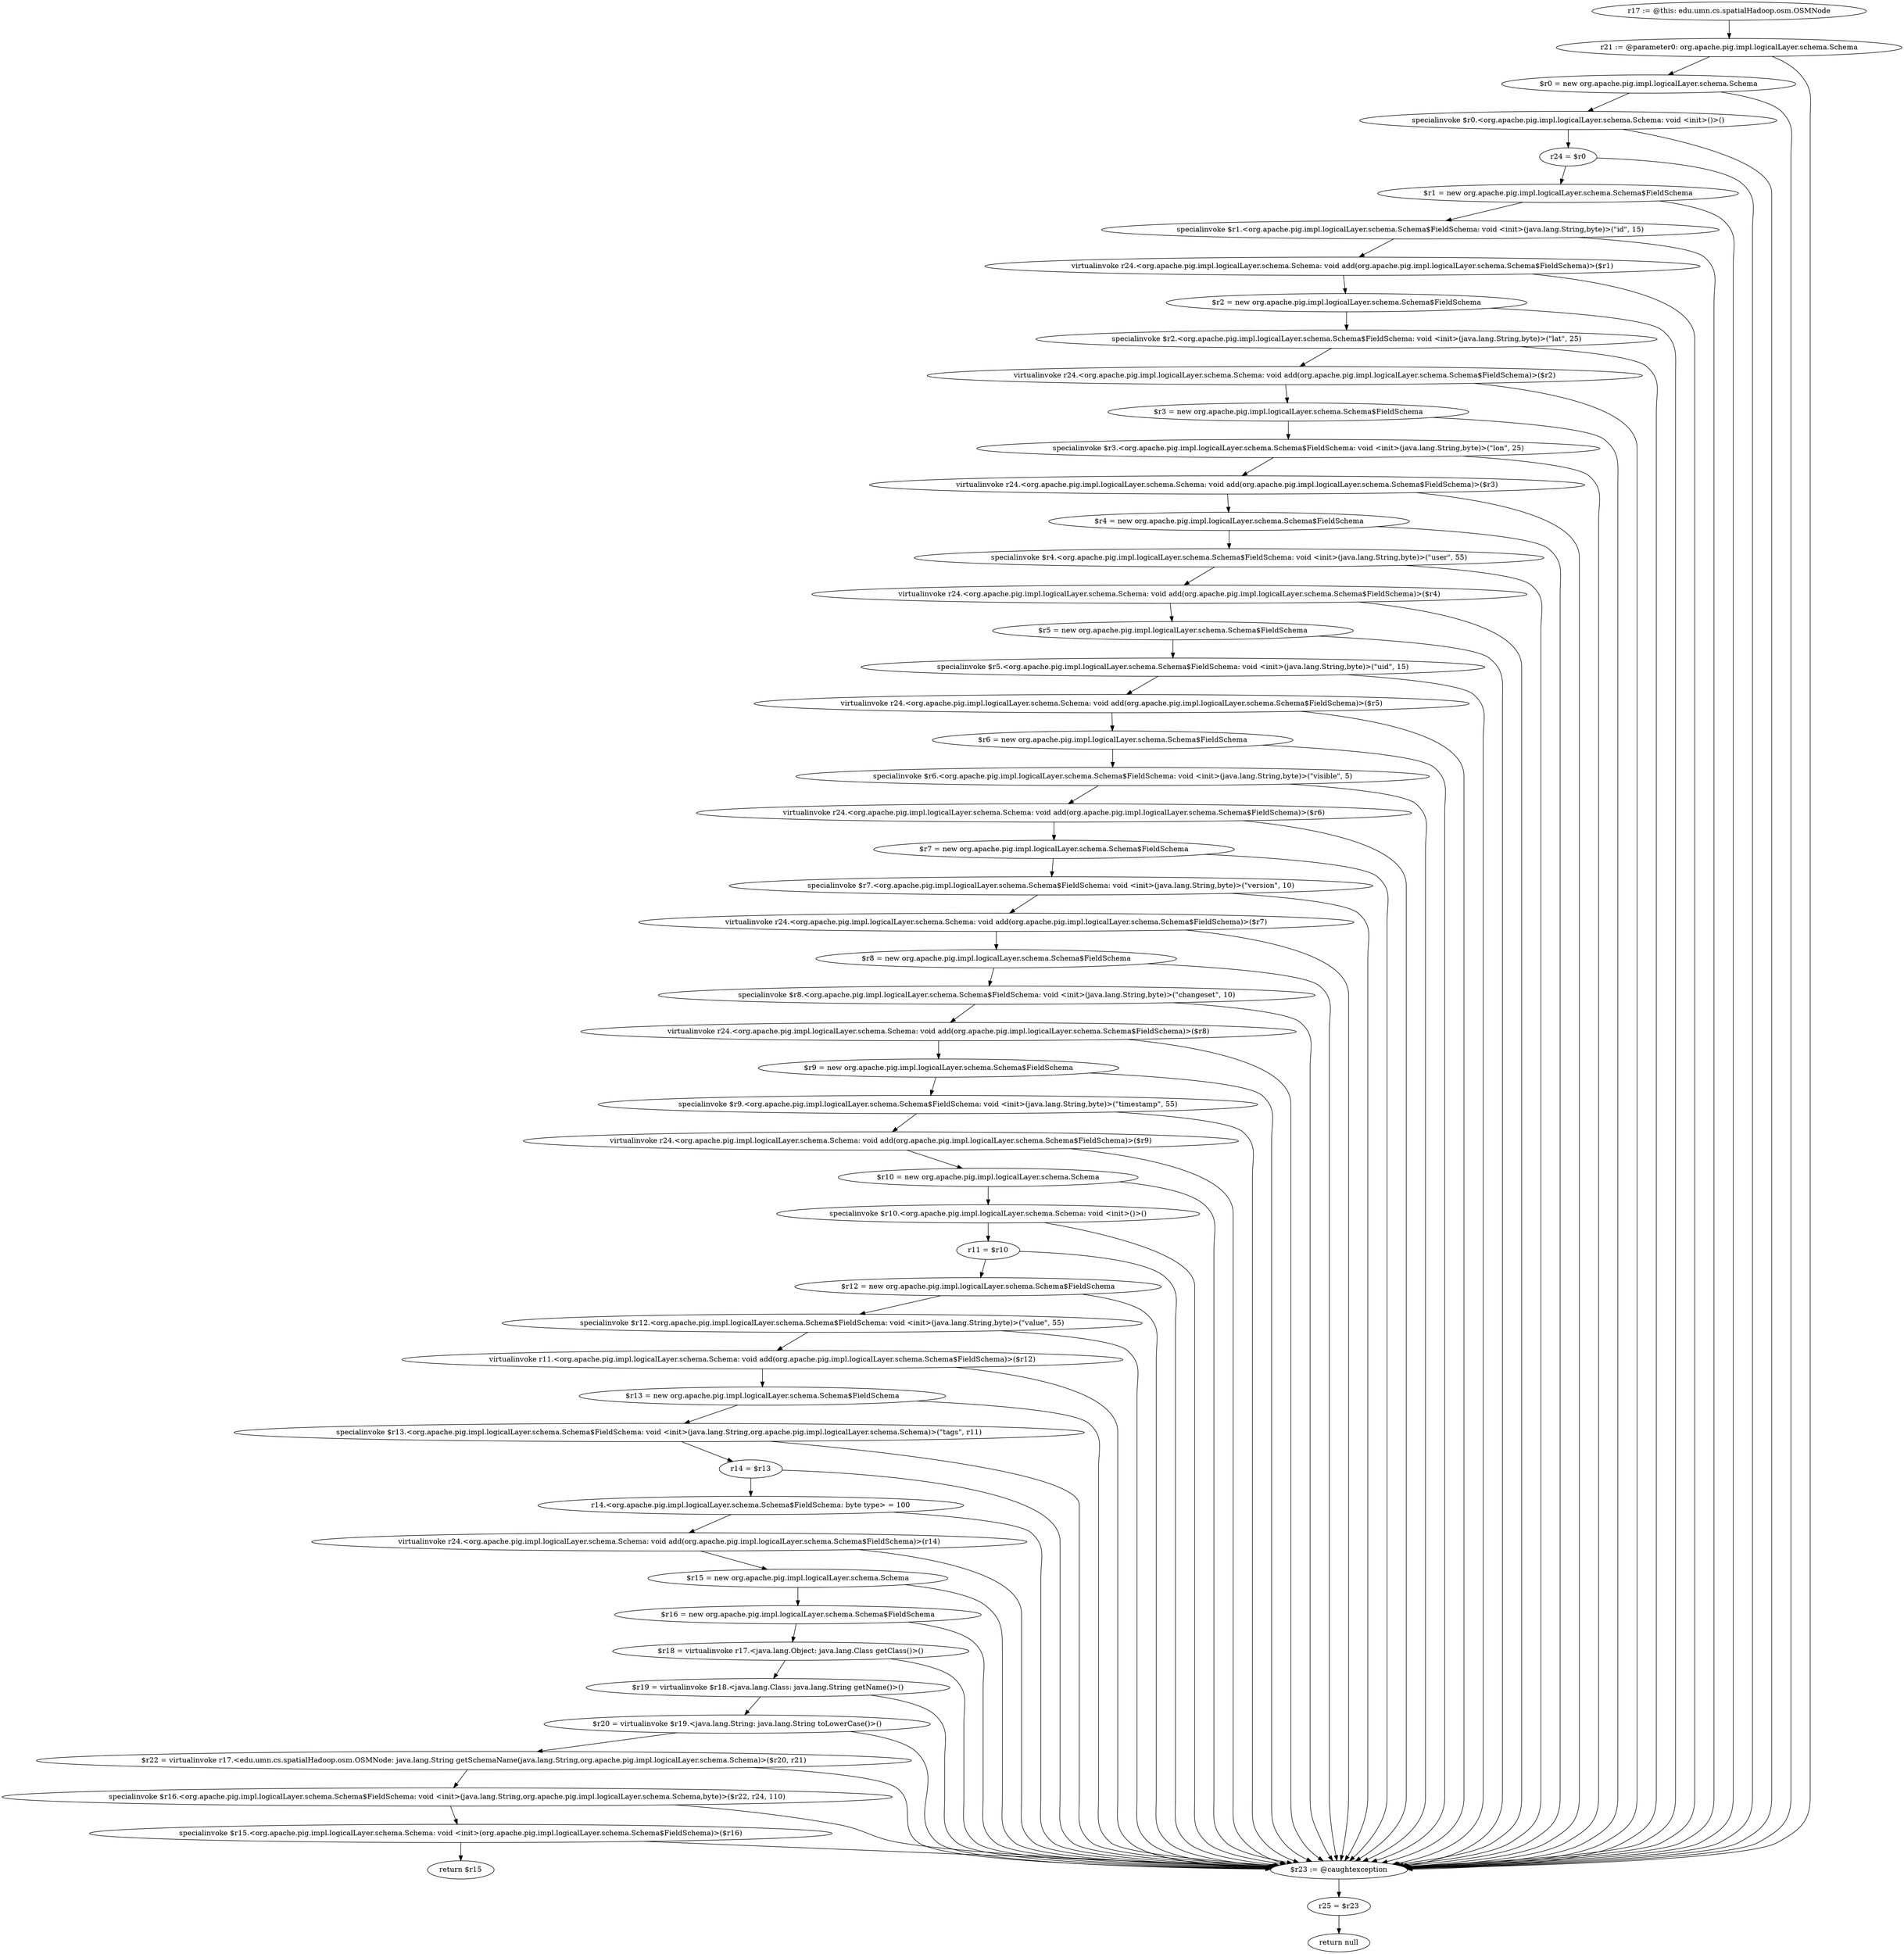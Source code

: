 digraph "unitGraph" {
    "r17 := @this: edu.umn.cs.spatialHadoop.osm.OSMNode"
    "r21 := @parameter0: org.apache.pig.impl.logicalLayer.schema.Schema"
    "$r0 = new org.apache.pig.impl.logicalLayer.schema.Schema"
    "specialinvoke $r0.<org.apache.pig.impl.logicalLayer.schema.Schema: void <init>()>()"
    "r24 = $r0"
    "$r1 = new org.apache.pig.impl.logicalLayer.schema.Schema$FieldSchema"
    "specialinvoke $r1.<org.apache.pig.impl.logicalLayer.schema.Schema$FieldSchema: void <init>(java.lang.String,byte)>(\"id\", 15)"
    "virtualinvoke r24.<org.apache.pig.impl.logicalLayer.schema.Schema: void add(org.apache.pig.impl.logicalLayer.schema.Schema$FieldSchema)>($r1)"
    "$r2 = new org.apache.pig.impl.logicalLayer.schema.Schema$FieldSchema"
    "specialinvoke $r2.<org.apache.pig.impl.logicalLayer.schema.Schema$FieldSchema: void <init>(java.lang.String,byte)>(\"lat\", 25)"
    "virtualinvoke r24.<org.apache.pig.impl.logicalLayer.schema.Schema: void add(org.apache.pig.impl.logicalLayer.schema.Schema$FieldSchema)>($r2)"
    "$r3 = new org.apache.pig.impl.logicalLayer.schema.Schema$FieldSchema"
    "specialinvoke $r3.<org.apache.pig.impl.logicalLayer.schema.Schema$FieldSchema: void <init>(java.lang.String,byte)>(\"lon\", 25)"
    "virtualinvoke r24.<org.apache.pig.impl.logicalLayer.schema.Schema: void add(org.apache.pig.impl.logicalLayer.schema.Schema$FieldSchema)>($r3)"
    "$r4 = new org.apache.pig.impl.logicalLayer.schema.Schema$FieldSchema"
    "specialinvoke $r4.<org.apache.pig.impl.logicalLayer.schema.Schema$FieldSchema: void <init>(java.lang.String,byte)>(\"user\", 55)"
    "virtualinvoke r24.<org.apache.pig.impl.logicalLayer.schema.Schema: void add(org.apache.pig.impl.logicalLayer.schema.Schema$FieldSchema)>($r4)"
    "$r5 = new org.apache.pig.impl.logicalLayer.schema.Schema$FieldSchema"
    "specialinvoke $r5.<org.apache.pig.impl.logicalLayer.schema.Schema$FieldSchema: void <init>(java.lang.String,byte)>(\"uid\", 15)"
    "virtualinvoke r24.<org.apache.pig.impl.logicalLayer.schema.Schema: void add(org.apache.pig.impl.logicalLayer.schema.Schema$FieldSchema)>($r5)"
    "$r6 = new org.apache.pig.impl.logicalLayer.schema.Schema$FieldSchema"
    "specialinvoke $r6.<org.apache.pig.impl.logicalLayer.schema.Schema$FieldSchema: void <init>(java.lang.String,byte)>(\"visible\", 5)"
    "virtualinvoke r24.<org.apache.pig.impl.logicalLayer.schema.Schema: void add(org.apache.pig.impl.logicalLayer.schema.Schema$FieldSchema)>($r6)"
    "$r7 = new org.apache.pig.impl.logicalLayer.schema.Schema$FieldSchema"
    "specialinvoke $r7.<org.apache.pig.impl.logicalLayer.schema.Schema$FieldSchema: void <init>(java.lang.String,byte)>(\"version\", 10)"
    "virtualinvoke r24.<org.apache.pig.impl.logicalLayer.schema.Schema: void add(org.apache.pig.impl.logicalLayer.schema.Schema$FieldSchema)>($r7)"
    "$r8 = new org.apache.pig.impl.logicalLayer.schema.Schema$FieldSchema"
    "specialinvoke $r8.<org.apache.pig.impl.logicalLayer.schema.Schema$FieldSchema: void <init>(java.lang.String,byte)>(\"changeset\", 10)"
    "virtualinvoke r24.<org.apache.pig.impl.logicalLayer.schema.Schema: void add(org.apache.pig.impl.logicalLayer.schema.Schema$FieldSchema)>($r8)"
    "$r9 = new org.apache.pig.impl.logicalLayer.schema.Schema$FieldSchema"
    "specialinvoke $r9.<org.apache.pig.impl.logicalLayer.schema.Schema$FieldSchema: void <init>(java.lang.String,byte)>(\"timestamp\", 55)"
    "virtualinvoke r24.<org.apache.pig.impl.logicalLayer.schema.Schema: void add(org.apache.pig.impl.logicalLayer.schema.Schema$FieldSchema)>($r9)"
    "$r10 = new org.apache.pig.impl.logicalLayer.schema.Schema"
    "specialinvoke $r10.<org.apache.pig.impl.logicalLayer.schema.Schema: void <init>()>()"
    "r11 = $r10"
    "$r12 = new org.apache.pig.impl.logicalLayer.schema.Schema$FieldSchema"
    "specialinvoke $r12.<org.apache.pig.impl.logicalLayer.schema.Schema$FieldSchema: void <init>(java.lang.String,byte)>(\"value\", 55)"
    "virtualinvoke r11.<org.apache.pig.impl.logicalLayer.schema.Schema: void add(org.apache.pig.impl.logicalLayer.schema.Schema$FieldSchema)>($r12)"
    "$r13 = new org.apache.pig.impl.logicalLayer.schema.Schema$FieldSchema"
    "specialinvoke $r13.<org.apache.pig.impl.logicalLayer.schema.Schema$FieldSchema: void <init>(java.lang.String,org.apache.pig.impl.logicalLayer.schema.Schema)>(\"tags\", r11)"
    "r14 = $r13"
    "r14.<org.apache.pig.impl.logicalLayer.schema.Schema$FieldSchema: byte type> = 100"
    "virtualinvoke r24.<org.apache.pig.impl.logicalLayer.schema.Schema: void add(org.apache.pig.impl.logicalLayer.schema.Schema$FieldSchema)>(r14)"
    "$r15 = new org.apache.pig.impl.logicalLayer.schema.Schema"
    "$r16 = new org.apache.pig.impl.logicalLayer.schema.Schema$FieldSchema"
    "$r18 = virtualinvoke r17.<java.lang.Object: java.lang.Class getClass()>()"
    "$r19 = virtualinvoke $r18.<java.lang.Class: java.lang.String getName()>()"
    "$r20 = virtualinvoke $r19.<java.lang.String: java.lang.String toLowerCase()>()"
    "$r22 = virtualinvoke r17.<edu.umn.cs.spatialHadoop.osm.OSMNode: java.lang.String getSchemaName(java.lang.String,org.apache.pig.impl.logicalLayer.schema.Schema)>($r20, r21)"
    "specialinvoke $r16.<org.apache.pig.impl.logicalLayer.schema.Schema$FieldSchema: void <init>(java.lang.String,org.apache.pig.impl.logicalLayer.schema.Schema,byte)>($r22, r24, 110)"
    "specialinvoke $r15.<org.apache.pig.impl.logicalLayer.schema.Schema: void <init>(org.apache.pig.impl.logicalLayer.schema.Schema$FieldSchema)>($r16)"
    "return $r15"
    "$r23 := @caughtexception"
    "r25 = $r23"
    "return null"
    "r17 := @this: edu.umn.cs.spatialHadoop.osm.OSMNode"->"r21 := @parameter0: org.apache.pig.impl.logicalLayer.schema.Schema";
    "r21 := @parameter0: org.apache.pig.impl.logicalLayer.schema.Schema"->"$r0 = new org.apache.pig.impl.logicalLayer.schema.Schema";
    "r21 := @parameter0: org.apache.pig.impl.logicalLayer.schema.Schema"->"$r23 := @caughtexception";
    "$r0 = new org.apache.pig.impl.logicalLayer.schema.Schema"->"specialinvoke $r0.<org.apache.pig.impl.logicalLayer.schema.Schema: void <init>()>()";
    "$r0 = new org.apache.pig.impl.logicalLayer.schema.Schema"->"$r23 := @caughtexception";
    "specialinvoke $r0.<org.apache.pig.impl.logicalLayer.schema.Schema: void <init>()>()"->"r24 = $r0";
    "specialinvoke $r0.<org.apache.pig.impl.logicalLayer.schema.Schema: void <init>()>()"->"$r23 := @caughtexception";
    "r24 = $r0"->"$r1 = new org.apache.pig.impl.logicalLayer.schema.Schema$FieldSchema";
    "r24 = $r0"->"$r23 := @caughtexception";
    "$r1 = new org.apache.pig.impl.logicalLayer.schema.Schema$FieldSchema"->"specialinvoke $r1.<org.apache.pig.impl.logicalLayer.schema.Schema$FieldSchema: void <init>(java.lang.String,byte)>(\"id\", 15)";
    "$r1 = new org.apache.pig.impl.logicalLayer.schema.Schema$FieldSchema"->"$r23 := @caughtexception";
    "specialinvoke $r1.<org.apache.pig.impl.logicalLayer.schema.Schema$FieldSchema: void <init>(java.lang.String,byte)>(\"id\", 15)"->"virtualinvoke r24.<org.apache.pig.impl.logicalLayer.schema.Schema: void add(org.apache.pig.impl.logicalLayer.schema.Schema$FieldSchema)>($r1)";
    "specialinvoke $r1.<org.apache.pig.impl.logicalLayer.schema.Schema$FieldSchema: void <init>(java.lang.String,byte)>(\"id\", 15)"->"$r23 := @caughtexception";
    "virtualinvoke r24.<org.apache.pig.impl.logicalLayer.schema.Schema: void add(org.apache.pig.impl.logicalLayer.schema.Schema$FieldSchema)>($r1)"->"$r2 = new org.apache.pig.impl.logicalLayer.schema.Schema$FieldSchema";
    "virtualinvoke r24.<org.apache.pig.impl.logicalLayer.schema.Schema: void add(org.apache.pig.impl.logicalLayer.schema.Schema$FieldSchema)>($r1)"->"$r23 := @caughtexception";
    "$r2 = new org.apache.pig.impl.logicalLayer.schema.Schema$FieldSchema"->"specialinvoke $r2.<org.apache.pig.impl.logicalLayer.schema.Schema$FieldSchema: void <init>(java.lang.String,byte)>(\"lat\", 25)";
    "$r2 = new org.apache.pig.impl.logicalLayer.schema.Schema$FieldSchema"->"$r23 := @caughtexception";
    "specialinvoke $r2.<org.apache.pig.impl.logicalLayer.schema.Schema$FieldSchema: void <init>(java.lang.String,byte)>(\"lat\", 25)"->"virtualinvoke r24.<org.apache.pig.impl.logicalLayer.schema.Schema: void add(org.apache.pig.impl.logicalLayer.schema.Schema$FieldSchema)>($r2)";
    "specialinvoke $r2.<org.apache.pig.impl.logicalLayer.schema.Schema$FieldSchema: void <init>(java.lang.String,byte)>(\"lat\", 25)"->"$r23 := @caughtexception";
    "virtualinvoke r24.<org.apache.pig.impl.logicalLayer.schema.Schema: void add(org.apache.pig.impl.logicalLayer.schema.Schema$FieldSchema)>($r2)"->"$r3 = new org.apache.pig.impl.logicalLayer.schema.Schema$FieldSchema";
    "virtualinvoke r24.<org.apache.pig.impl.logicalLayer.schema.Schema: void add(org.apache.pig.impl.logicalLayer.schema.Schema$FieldSchema)>($r2)"->"$r23 := @caughtexception";
    "$r3 = new org.apache.pig.impl.logicalLayer.schema.Schema$FieldSchema"->"specialinvoke $r3.<org.apache.pig.impl.logicalLayer.schema.Schema$FieldSchema: void <init>(java.lang.String,byte)>(\"lon\", 25)";
    "$r3 = new org.apache.pig.impl.logicalLayer.schema.Schema$FieldSchema"->"$r23 := @caughtexception";
    "specialinvoke $r3.<org.apache.pig.impl.logicalLayer.schema.Schema$FieldSchema: void <init>(java.lang.String,byte)>(\"lon\", 25)"->"virtualinvoke r24.<org.apache.pig.impl.logicalLayer.schema.Schema: void add(org.apache.pig.impl.logicalLayer.schema.Schema$FieldSchema)>($r3)";
    "specialinvoke $r3.<org.apache.pig.impl.logicalLayer.schema.Schema$FieldSchema: void <init>(java.lang.String,byte)>(\"lon\", 25)"->"$r23 := @caughtexception";
    "virtualinvoke r24.<org.apache.pig.impl.logicalLayer.schema.Schema: void add(org.apache.pig.impl.logicalLayer.schema.Schema$FieldSchema)>($r3)"->"$r4 = new org.apache.pig.impl.logicalLayer.schema.Schema$FieldSchema";
    "virtualinvoke r24.<org.apache.pig.impl.logicalLayer.schema.Schema: void add(org.apache.pig.impl.logicalLayer.schema.Schema$FieldSchema)>($r3)"->"$r23 := @caughtexception";
    "$r4 = new org.apache.pig.impl.logicalLayer.schema.Schema$FieldSchema"->"specialinvoke $r4.<org.apache.pig.impl.logicalLayer.schema.Schema$FieldSchema: void <init>(java.lang.String,byte)>(\"user\", 55)";
    "$r4 = new org.apache.pig.impl.logicalLayer.schema.Schema$FieldSchema"->"$r23 := @caughtexception";
    "specialinvoke $r4.<org.apache.pig.impl.logicalLayer.schema.Schema$FieldSchema: void <init>(java.lang.String,byte)>(\"user\", 55)"->"virtualinvoke r24.<org.apache.pig.impl.logicalLayer.schema.Schema: void add(org.apache.pig.impl.logicalLayer.schema.Schema$FieldSchema)>($r4)";
    "specialinvoke $r4.<org.apache.pig.impl.logicalLayer.schema.Schema$FieldSchema: void <init>(java.lang.String,byte)>(\"user\", 55)"->"$r23 := @caughtexception";
    "virtualinvoke r24.<org.apache.pig.impl.logicalLayer.schema.Schema: void add(org.apache.pig.impl.logicalLayer.schema.Schema$FieldSchema)>($r4)"->"$r5 = new org.apache.pig.impl.logicalLayer.schema.Schema$FieldSchema";
    "virtualinvoke r24.<org.apache.pig.impl.logicalLayer.schema.Schema: void add(org.apache.pig.impl.logicalLayer.schema.Schema$FieldSchema)>($r4)"->"$r23 := @caughtexception";
    "$r5 = new org.apache.pig.impl.logicalLayer.schema.Schema$FieldSchema"->"specialinvoke $r5.<org.apache.pig.impl.logicalLayer.schema.Schema$FieldSchema: void <init>(java.lang.String,byte)>(\"uid\", 15)";
    "$r5 = new org.apache.pig.impl.logicalLayer.schema.Schema$FieldSchema"->"$r23 := @caughtexception";
    "specialinvoke $r5.<org.apache.pig.impl.logicalLayer.schema.Schema$FieldSchema: void <init>(java.lang.String,byte)>(\"uid\", 15)"->"virtualinvoke r24.<org.apache.pig.impl.logicalLayer.schema.Schema: void add(org.apache.pig.impl.logicalLayer.schema.Schema$FieldSchema)>($r5)";
    "specialinvoke $r5.<org.apache.pig.impl.logicalLayer.schema.Schema$FieldSchema: void <init>(java.lang.String,byte)>(\"uid\", 15)"->"$r23 := @caughtexception";
    "virtualinvoke r24.<org.apache.pig.impl.logicalLayer.schema.Schema: void add(org.apache.pig.impl.logicalLayer.schema.Schema$FieldSchema)>($r5)"->"$r6 = new org.apache.pig.impl.logicalLayer.schema.Schema$FieldSchema";
    "virtualinvoke r24.<org.apache.pig.impl.logicalLayer.schema.Schema: void add(org.apache.pig.impl.logicalLayer.schema.Schema$FieldSchema)>($r5)"->"$r23 := @caughtexception";
    "$r6 = new org.apache.pig.impl.logicalLayer.schema.Schema$FieldSchema"->"specialinvoke $r6.<org.apache.pig.impl.logicalLayer.schema.Schema$FieldSchema: void <init>(java.lang.String,byte)>(\"visible\", 5)";
    "$r6 = new org.apache.pig.impl.logicalLayer.schema.Schema$FieldSchema"->"$r23 := @caughtexception";
    "specialinvoke $r6.<org.apache.pig.impl.logicalLayer.schema.Schema$FieldSchema: void <init>(java.lang.String,byte)>(\"visible\", 5)"->"virtualinvoke r24.<org.apache.pig.impl.logicalLayer.schema.Schema: void add(org.apache.pig.impl.logicalLayer.schema.Schema$FieldSchema)>($r6)";
    "specialinvoke $r6.<org.apache.pig.impl.logicalLayer.schema.Schema$FieldSchema: void <init>(java.lang.String,byte)>(\"visible\", 5)"->"$r23 := @caughtexception";
    "virtualinvoke r24.<org.apache.pig.impl.logicalLayer.schema.Schema: void add(org.apache.pig.impl.logicalLayer.schema.Schema$FieldSchema)>($r6)"->"$r7 = new org.apache.pig.impl.logicalLayer.schema.Schema$FieldSchema";
    "virtualinvoke r24.<org.apache.pig.impl.logicalLayer.schema.Schema: void add(org.apache.pig.impl.logicalLayer.schema.Schema$FieldSchema)>($r6)"->"$r23 := @caughtexception";
    "$r7 = new org.apache.pig.impl.logicalLayer.schema.Schema$FieldSchema"->"specialinvoke $r7.<org.apache.pig.impl.logicalLayer.schema.Schema$FieldSchema: void <init>(java.lang.String,byte)>(\"version\", 10)";
    "$r7 = new org.apache.pig.impl.logicalLayer.schema.Schema$FieldSchema"->"$r23 := @caughtexception";
    "specialinvoke $r7.<org.apache.pig.impl.logicalLayer.schema.Schema$FieldSchema: void <init>(java.lang.String,byte)>(\"version\", 10)"->"virtualinvoke r24.<org.apache.pig.impl.logicalLayer.schema.Schema: void add(org.apache.pig.impl.logicalLayer.schema.Schema$FieldSchema)>($r7)";
    "specialinvoke $r7.<org.apache.pig.impl.logicalLayer.schema.Schema$FieldSchema: void <init>(java.lang.String,byte)>(\"version\", 10)"->"$r23 := @caughtexception";
    "virtualinvoke r24.<org.apache.pig.impl.logicalLayer.schema.Schema: void add(org.apache.pig.impl.logicalLayer.schema.Schema$FieldSchema)>($r7)"->"$r8 = new org.apache.pig.impl.logicalLayer.schema.Schema$FieldSchema";
    "virtualinvoke r24.<org.apache.pig.impl.logicalLayer.schema.Schema: void add(org.apache.pig.impl.logicalLayer.schema.Schema$FieldSchema)>($r7)"->"$r23 := @caughtexception";
    "$r8 = new org.apache.pig.impl.logicalLayer.schema.Schema$FieldSchema"->"specialinvoke $r8.<org.apache.pig.impl.logicalLayer.schema.Schema$FieldSchema: void <init>(java.lang.String,byte)>(\"changeset\", 10)";
    "$r8 = new org.apache.pig.impl.logicalLayer.schema.Schema$FieldSchema"->"$r23 := @caughtexception";
    "specialinvoke $r8.<org.apache.pig.impl.logicalLayer.schema.Schema$FieldSchema: void <init>(java.lang.String,byte)>(\"changeset\", 10)"->"virtualinvoke r24.<org.apache.pig.impl.logicalLayer.schema.Schema: void add(org.apache.pig.impl.logicalLayer.schema.Schema$FieldSchema)>($r8)";
    "specialinvoke $r8.<org.apache.pig.impl.logicalLayer.schema.Schema$FieldSchema: void <init>(java.lang.String,byte)>(\"changeset\", 10)"->"$r23 := @caughtexception";
    "virtualinvoke r24.<org.apache.pig.impl.logicalLayer.schema.Schema: void add(org.apache.pig.impl.logicalLayer.schema.Schema$FieldSchema)>($r8)"->"$r9 = new org.apache.pig.impl.logicalLayer.schema.Schema$FieldSchema";
    "virtualinvoke r24.<org.apache.pig.impl.logicalLayer.schema.Schema: void add(org.apache.pig.impl.logicalLayer.schema.Schema$FieldSchema)>($r8)"->"$r23 := @caughtexception";
    "$r9 = new org.apache.pig.impl.logicalLayer.schema.Schema$FieldSchema"->"specialinvoke $r9.<org.apache.pig.impl.logicalLayer.schema.Schema$FieldSchema: void <init>(java.lang.String,byte)>(\"timestamp\", 55)";
    "$r9 = new org.apache.pig.impl.logicalLayer.schema.Schema$FieldSchema"->"$r23 := @caughtexception";
    "specialinvoke $r9.<org.apache.pig.impl.logicalLayer.schema.Schema$FieldSchema: void <init>(java.lang.String,byte)>(\"timestamp\", 55)"->"virtualinvoke r24.<org.apache.pig.impl.logicalLayer.schema.Schema: void add(org.apache.pig.impl.logicalLayer.schema.Schema$FieldSchema)>($r9)";
    "specialinvoke $r9.<org.apache.pig.impl.logicalLayer.schema.Schema$FieldSchema: void <init>(java.lang.String,byte)>(\"timestamp\", 55)"->"$r23 := @caughtexception";
    "virtualinvoke r24.<org.apache.pig.impl.logicalLayer.schema.Schema: void add(org.apache.pig.impl.logicalLayer.schema.Schema$FieldSchema)>($r9)"->"$r10 = new org.apache.pig.impl.logicalLayer.schema.Schema";
    "virtualinvoke r24.<org.apache.pig.impl.logicalLayer.schema.Schema: void add(org.apache.pig.impl.logicalLayer.schema.Schema$FieldSchema)>($r9)"->"$r23 := @caughtexception";
    "$r10 = new org.apache.pig.impl.logicalLayer.schema.Schema"->"specialinvoke $r10.<org.apache.pig.impl.logicalLayer.schema.Schema: void <init>()>()";
    "$r10 = new org.apache.pig.impl.logicalLayer.schema.Schema"->"$r23 := @caughtexception";
    "specialinvoke $r10.<org.apache.pig.impl.logicalLayer.schema.Schema: void <init>()>()"->"r11 = $r10";
    "specialinvoke $r10.<org.apache.pig.impl.logicalLayer.schema.Schema: void <init>()>()"->"$r23 := @caughtexception";
    "r11 = $r10"->"$r12 = new org.apache.pig.impl.logicalLayer.schema.Schema$FieldSchema";
    "r11 = $r10"->"$r23 := @caughtexception";
    "$r12 = new org.apache.pig.impl.logicalLayer.schema.Schema$FieldSchema"->"specialinvoke $r12.<org.apache.pig.impl.logicalLayer.schema.Schema$FieldSchema: void <init>(java.lang.String,byte)>(\"value\", 55)";
    "$r12 = new org.apache.pig.impl.logicalLayer.schema.Schema$FieldSchema"->"$r23 := @caughtexception";
    "specialinvoke $r12.<org.apache.pig.impl.logicalLayer.schema.Schema$FieldSchema: void <init>(java.lang.String,byte)>(\"value\", 55)"->"virtualinvoke r11.<org.apache.pig.impl.logicalLayer.schema.Schema: void add(org.apache.pig.impl.logicalLayer.schema.Schema$FieldSchema)>($r12)";
    "specialinvoke $r12.<org.apache.pig.impl.logicalLayer.schema.Schema$FieldSchema: void <init>(java.lang.String,byte)>(\"value\", 55)"->"$r23 := @caughtexception";
    "virtualinvoke r11.<org.apache.pig.impl.logicalLayer.schema.Schema: void add(org.apache.pig.impl.logicalLayer.schema.Schema$FieldSchema)>($r12)"->"$r13 = new org.apache.pig.impl.logicalLayer.schema.Schema$FieldSchema";
    "virtualinvoke r11.<org.apache.pig.impl.logicalLayer.schema.Schema: void add(org.apache.pig.impl.logicalLayer.schema.Schema$FieldSchema)>($r12)"->"$r23 := @caughtexception";
    "$r13 = new org.apache.pig.impl.logicalLayer.schema.Schema$FieldSchema"->"specialinvoke $r13.<org.apache.pig.impl.logicalLayer.schema.Schema$FieldSchema: void <init>(java.lang.String,org.apache.pig.impl.logicalLayer.schema.Schema)>(\"tags\", r11)";
    "$r13 = new org.apache.pig.impl.logicalLayer.schema.Schema$FieldSchema"->"$r23 := @caughtexception";
    "specialinvoke $r13.<org.apache.pig.impl.logicalLayer.schema.Schema$FieldSchema: void <init>(java.lang.String,org.apache.pig.impl.logicalLayer.schema.Schema)>(\"tags\", r11)"->"r14 = $r13";
    "specialinvoke $r13.<org.apache.pig.impl.logicalLayer.schema.Schema$FieldSchema: void <init>(java.lang.String,org.apache.pig.impl.logicalLayer.schema.Schema)>(\"tags\", r11)"->"$r23 := @caughtexception";
    "r14 = $r13"->"r14.<org.apache.pig.impl.logicalLayer.schema.Schema$FieldSchema: byte type> = 100";
    "r14 = $r13"->"$r23 := @caughtexception";
    "r14.<org.apache.pig.impl.logicalLayer.schema.Schema$FieldSchema: byte type> = 100"->"virtualinvoke r24.<org.apache.pig.impl.logicalLayer.schema.Schema: void add(org.apache.pig.impl.logicalLayer.schema.Schema$FieldSchema)>(r14)";
    "r14.<org.apache.pig.impl.logicalLayer.schema.Schema$FieldSchema: byte type> = 100"->"$r23 := @caughtexception";
    "virtualinvoke r24.<org.apache.pig.impl.logicalLayer.schema.Schema: void add(org.apache.pig.impl.logicalLayer.schema.Schema$FieldSchema)>(r14)"->"$r15 = new org.apache.pig.impl.logicalLayer.schema.Schema";
    "virtualinvoke r24.<org.apache.pig.impl.logicalLayer.schema.Schema: void add(org.apache.pig.impl.logicalLayer.schema.Schema$FieldSchema)>(r14)"->"$r23 := @caughtexception";
    "$r15 = new org.apache.pig.impl.logicalLayer.schema.Schema"->"$r16 = new org.apache.pig.impl.logicalLayer.schema.Schema$FieldSchema";
    "$r15 = new org.apache.pig.impl.logicalLayer.schema.Schema"->"$r23 := @caughtexception";
    "$r16 = new org.apache.pig.impl.logicalLayer.schema.Schema$FieldSchema"->"$r18 = virtualinvoke r17.<java.lang.Object: java.lang.Class getClass()>()";
    "$r16 = new org.apache.pig.impl.logicalLayer.schema.Schema$FieldSchema"->"$r23 := @caughtexception";
    "$r18 = virtualinvoke r17.<java.lang.Object: java.lang.Class getClass()>()"->"$r19 = virtualinvoke $r18.<java.lang.Class: java.lang.String getName()>()";
    "$r18 = virtualinvoke r17.<java.lang.Object: java.lang.Class getClass()>()"->"$r23 := @caughtexception";
    "$r19 = virtualinvoke $r18.<java.lang.Class: java.lang.String getName()>()"->"$r20 = virtualinvoke $r19.<java.lang.String: java.lang.String toLowerCase()>()";
    "$r19 = virtualinvoke $r18.<java.lang.Class: java.lang.String getName()>()"->"$r23 := @caughtexception";
    "$r20 = virtualinvoke $r19.<java.lang.String: java.lang.String toLowerCase()>()"->"$r22 = virtualinvoke r17.<edu.umn.cs.spatialHadoop.osm.OSMNode: java.lang.String getSchemaName(java.lang.String,org.apache.pig.impl.logicalLayer.schema.Schema)>($r20, r21)";
    "$r20 = virtualinvoke $r19.<java.lang.String: java.lang.String toLowerCase()>()"->"$r23 := @caughtexception";
    "$r22 = virtualinvoke r17.<edu.umn.cs.spatialHadoop.osm.OSMNode: java.lang.String getSchemaName(java.lang.String,org.apache.pig.impl.logicalLayer.schema.Schema)>($r20, r21)"->"specialinvoke $r16.<org.apache.pig.impl.logicalLayer.schema.Schema$FieldSchema: void <init>(java.lang.String,org.apache.pig.impl.logicalLayer.schema.Schema,byte)>($r22, r24, 110)";
    "$r22 = virtualinvoke r17.<edu.umn.cs.spatialHadoop.osm.OSMNode: java.lang.String getSchemaName(java.lang.String,org.apache.pig.impl.logicalLayer.schema.Schema)>($r20, r21)"->"$r23 := @caughtexception";
    "specialinvoke $r16.<org.apache.pig.impl.logicalLayer.schema.Schema$FieldSchema: void <init>(java.lang.String,org.apache.pig.impl.logicalLayer.schema.Schema,byte)>($r22, r24, 110)"->"specialinvoke $r15.<org.apache.pig.impl.logicalLayer.schema.Schema: void <init>(org.apache.pig.impl.logicalLayer.schema.Schema$FieldSchema)>($r16)";
    "specialinvoke $r16.<org.apache.pig.impl.logicalLayer.schema.Schema$FieldSchema: void <init>(java.lang.String,org.apache.pig.impl.logicalLayer.schema.Schema,byte)>($r22, r24, 110)"->"$r23 := @caughtexception";
    "specialinvoke $r15.<org.apache.pig.impl.logicalLayer.schema.Schema: void <init>(org.apache.pig.impl.logicalLayer.schema.Schema$FieldSchema)>($r16)"->"return $r15";
    "specialinvoke $r15.<org.apache.pig.impl.logicalLayer.schema.Schema: void <init>(org.apache.pig.impl.logicalLayer.schema.Schema$FieldSchema)>($r16)"->"$r23 := @caughtexception";
    "$r23 := @caughtexception"->"r25 = $r23";
    "r25 = $r23"->"return null";
}
